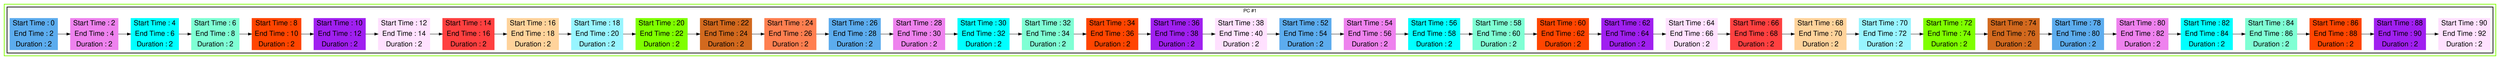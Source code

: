 digraph G {

fontname="Helvetica,Arial,sans-serif"
node [fontname="Helvetica,Arial,sans-serif"]
edge [fontname="Helvetica,Arial,sans-serif"]
graph [rankdir = "LR"];
node [fontsize = "20" shape = "ellipse"];

    subgraph cluster_Mod_0{
        color =chartreuse
        style = bold
        subgraph cluster_0{
           node [style=filled]
           color = black


            "node0" [
               label = "Start Time : 0 | End Time : 2 | Duration : 2"
               shape = "record"
               color = steelblue2
            ]

            "node24" [
               label = "Start Time : 2 | End Time : 4 | Duration : 2"
               shape = "record"
               color = violet
            ]

            "node4" [
               label = "Start Time : 4 | End Time : 6 | Duration : 2"
               shape = "record"
               color = aqua
            ]

            "node8" [
               label = "Start Time : 6 | End Time : 8 | Duration : 2"
               shape = "record"
               color = aquamarine
            ]

            "node12" [
               label = "Start Time : 8 | End Time : 10 | Duration : 2"
               shape = "record"
               color = orangered1
            ]

            "node16" [
               label = "Start Time : 10 | End Time : 12 | Duration : 2"
               shape = "record"
               color = x11purple
            ]

            "node20" [
               label = "Start Time : 12 | End Time : 14 | Duration : 2"
               shape = "record"
               color = thistle1
            ]

            "node28" [
               label = "Start Time : 14 | End Time : 16 | Duration : 2"
               shape = "record"
               color = brown1
            ]

            "node30" [
               label = "Start Time : 16 | End Time : 18 | Duration : 2"
               shape = "record"
               color = burlywood1
            ]

            "node32" [
               label = "Start Time : 18 | End Time : 20 | Duration : 2"
               shape = "record"
               color = cadetblue1
            ]

            "node34" [
               label = "Start Time : 20 | End Time : 22 | Duration : 2"
               shape = "record"
               color = chartreuse
            ]

            "node36" [
               label = "Start Time : 22 | End Time : 24 | Duration : 2"
               shape = "record"
               color = chocolate
            ]

            "node38" [
               label = "Start Time : 24 | End Time : 26 | Duration : 2"
               shape = "record"
               color = coral
            ]

            "node1" [
               label = "Start Time : 26 | End Time : 28 | Duration : 2"
               shape = "record"
               color = steelblue2
            ]

            "node25" [
               label = "Start Time : 28 | End Time : 30 | Duration : 2"
               shape = "record"
               color = violet
            ]

            "node5" [
               label = "Start Time : 30 | End Time : 32 | Duration : 2"
               shape = "record"
               color = aqua
            ]

            "node9" [
               label = "Start Time : 32 | End Time : 34 | Duration : 2"
               shape = "record"
               color = aquamarine
            ]

            "node13" [
               label = "Start Time : 34 | End Time : 36 | Duration : 2"
               shape = "record"
               color = orangered1
            ]

            "node17" [
               label = "Start Time : 36 | End Time : 38 | Duration : 2"
               shape = "record"
               color = x11purple
            ]

            "node21" [
               label = "Start Time : 38 | End Time : 40 | Duration : 2"
               shape = "record"
               color = thistle1
            ]

            "node2" [
               label = "Start Time : 52 | End Time : 54 | Duration : 2"
               shape = "record"
               color = steelblue2
            ]

            "node26" [
               label = "Start Time : 54 | End Time : 56 | Duration : 2"
               shape = "record"
               color = violet
            ]

            "node6" [
               label = "Start Time : 56 | End Time : 58 | Duration : 2"
               shape = "record"
               color = aqua
            ]

            "node10" [
               label = "Start Time : 58 | End Time : 60 | Duration : 2"
               shape = "record"
               color = aquamarine
            ]

            "node14" [
               label = "Start Time : 60 | End Time : 62 | Duration : 2"
               shape = "record"
               color = orangered1
            ]

            "node18" [
               label = "Start Time : 62 | End Time : 64 | Duration : 2"
               shape = "record"
               color = x11purple
            ]

            "node22" [
               label = "Start Time : 64 | End Time : 66 | Duration : 2"
               shape = "record"
               color = thistle1
            ]

            "node29" [
               label = "Start Time : 66 | End Time : 68 | Duration : 2"
               shape = "record"
               color = brown1
            ]

            "node31" [
               label = "Start Time : 68 | End Time : 70 | Duration : 2"
               shape = "record"
               color = burlywood1
            ]

            "node33" [
               label = "Start Time : 70 | End Time : 72 | Duration : 2"
               shape = "record"
               color = cadetblue1
            ]

            "node35" [
               label = "Start Time : 72 | End Time : 74 | Duration : 2"
               shape = "record"
               color = chartreuse
            ]

            "node37" [
               label = "Start Time : 74 | End Time : 76 | Duration : 2"
               shape = "record"
               color = chocolate
            ]

            "node3" [
               label = "Start Time : 78 | End Time : 80 | Duration : 2"
               shape = "record"
               color = steelblue2
            ]

            "node27" [
               label = "Start Time : 80 | End Time : 82 | Duration : 2"
               shape = "record"
               color = violet
            ]

            "node7" [
               label = "Start Time : 82 | End Time : 84 | Duration : 2"
               shape = "record"
               color = aqua
            ]

            "node11" [
               label = "Start Time : 84 | End Time : 86 | Duration : 2"
               shape = "record"
               color = aquamarine
            ]

            "node15" [
               label = "Start Time : 86 | End Time : 88 | Duration : 2"
               shape = "record"
               color = orangered1
            ]

            "node19" [
               label = "Start Time : 88 | End Time : 90 | Duration : 2"
               shape = "record"
               color = x11purple
            ]

            "node23" [
               label = "Start Time : 90 | End Time : 92 | Duration : 2"
               shape = "record"
               color = thistle1
            ]

            node0 -> node24 -> node4 -> node8 -> node12 -> node16 -> node20 -> node28 -> node30 -> node32 -> node34 -> node36 -> node38 -> node1 -> node25 -> node5 -> node9 -> node13 -> node17 -> node21 -> node2 -> node26 -> node6 -> node10 -> node14 -> node18 -> node22 -> node29 -> node31 -> node33 -> node35 -> node37 -> node3 -> node27 -> node7 -> node11 -> node15 -> node19 -> node23

            label = "PC #1"

        }
    }




}

